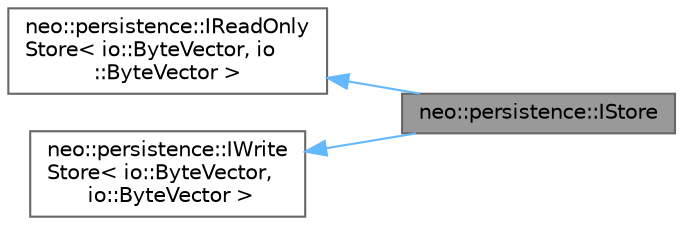 digraph "neo::persistence::IStore"
{
 // LATEX_PDF_SIZE
  bgcolor="transparent";
  edge [fontname=Helvetica,fontsize=10,labelfontname=Helvetica,labelfontsize=10];
  node [fontname=Helvetica,fontsize=10,shape=box,height=0.2,width=0.4];
  rankdir="LR";
  Node1 [id="Node000001",label="neo::persistence::IStore",height=0.2,width=0.4,color="gray40", fillcolor="grey60", style="filled", fontcolor="black",tooltip="Interface for a key-value store."];
  Node2 -> Node1 [id="edge1_Node000001_Node000002",dir="back",color="steelblue1",style="solid",tooltip=" "];
  Node2 [id="Node000002",label="neo::persistence::IReadOnly\lStore\< io::ByteVector, io\l::ByteVector \>",height=0.2,width=0.4,color="gray40", fillcolor="white", style="filled",URL="$classneo_1_1persistence_1_1_i_read_only_store.html",tooltip=" "];
  Node3 -> Node1 [id="edge2_Node000001_Node000003",dir="back",color="steelblue1",style="solid",tooltip=" "];
  Node3 [id="Node000003",label="neo::persistence::IWrite\lStore\< io::ByteVector,\l io::ByteVector \>",height=0.2,width=0.4,color="gray40", fillcolor="white", style="filled",URL="$classneo_1_1persistence_1_1_i_write_store.html",tooltip=" "];
}
